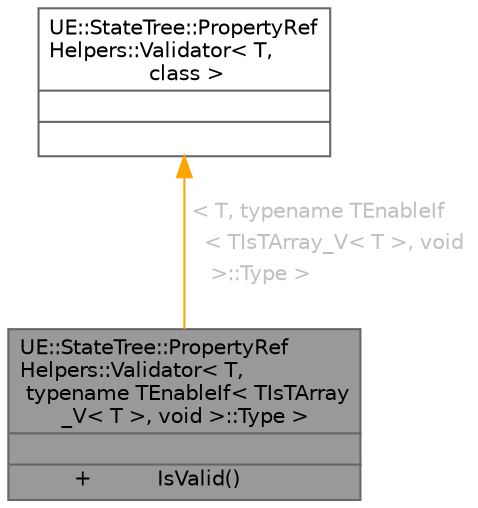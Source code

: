digraph "UE::StateTree::PropertyRefHelpers::Validator&lt; T, typename TEnableIf&lt; TIsTArray_V&lt; T &gt;, void &gt;::Type &gt;"
{
 // INTERACTIVE_SVG=YES
 // LATEX_PDF_SIZE
  bgcolor="transparent";
  edge [fontname=Helvetica,fontsize=10,labelfontname=Helvetica,labelfontsize=10];
  node [fontname=Helvetica,fontsize=10,shape=box,height=0.2,width=0.4];
  Node1 [id="Node000001",shape=plain,label=<<TABLE CELLBORDER="0" BORDER="1"><TR><TD COLSPAN="2" CELLPADDING="1" CELLSPACING="0">UE::StateTree::PropertyRef<BR ALIGN="LEFT"/>Helpers::Validator&lt; T,<BR ALIGN="LEFT"/> typename TEnableIf&lt; TIsTArray<BR ALIGN="LEFT"/>_V&lt; T &gt;, void &gt;::Type &gt;</TD></TR>
<HR/>
<TR><TD COLSPAN="2" CELLPADDING="1" CELLSPACING="0">&nbsp;</TD></TR>
<HR/>
<TR><TD VALIGN="top" CELLPADDING="1" CELLSPACING="0">+</TD><TD VALIGN="top" ALIGN="LEFT" CELLPADDING="1" CELLSPACING="0">IsValid()<BR ALIGN="LEFT"/></TD></TR>
</TABLE>>
,height=0.2,width=0.4,color="gray40", fillcolor="grey60", style="filled", fontcolor="black",tooltip=" "];
  Node2 -> Node1 [id="edge1_Node000001_Node000002",dir="back",color="orange",style="solid",tooltip=" ",label=<<TABLE CELLBORDER="0" BORDER="0"><TR><TD VALIGN="top" ALIGN="LEFT" CELLPADDING="1" CELLSPACING="0">&lt; T, typename TEnableIf</TD></TR>
<TR><TD VALIGN="top" ALIGN="LEFT" CELLPADDING="1" CELLSPACING="0">&nbsp;&nbsp;&lt; TIsTArray_V&lt; T &gt;, void</TD></TR>
<TR><TD VALIGN="top" ALIGN="LEFT" CELLPADDING="1" CELLSPACING="0">&nbsp;&nbsp; &gt;::Type &gt;</TD></TR>
</TABLE>> ,fontcolor="grey" ];
  Node2 [id="Node000002",shape=plain,label=<<TABLE CELLBORDER="0" BORDER="1"><TR><TD COLSPAN="2" CELLPADDING="1" CELLSPACING="0">UE::StateTree::PropertyRef<BR ALIGN="LEFT"/>Helpers::Validator&lt; T,<BR ALIGN="LEFT"/> class &gt;</TD></TR>
<HR/>
<TR><TD COLSPAN="2" CELLPADDING="1" CELLSPACING="0">&nbsp;</TD></TR>
<HR/>
<TR><TD COLSPAN="2" CELLPADDING="1" CELLSPACING="0">&nbsp;</TD></TR>
</TABLE>>
,height=0.2,width=0.4,color="gray40", fillcolor="white", style="filled",URL="$d7/d17/structUE_1_1StateTree_1_1PropertyRefHelpers_1_1Validator.html",tooltip=" "];
}
